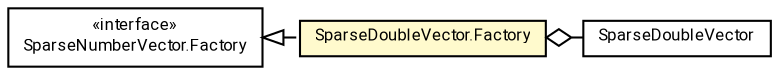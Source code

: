 #!/usr/local/bin/dot
#
# Class diagram 
# Generated by UMLGraph version R5_7_2-60-g0e99a6 (http://www.spinellis.gr/umlgraph/)
#

digraph G {
	graph [fontnames="svg"]
	edge [fontname="Roboto",fontsize=7,labelfontname="Roboto",labelfontsize=7,color="black"];
	node [fontname="Roboto",fontcolor="black",fontsize=8,shape=plaintext,margin=0,width=0,height=0];
	nodesep=0.15;
	ranksep=0.25;
	rankdir=LR;
	// de.lmu.ifi.dbs.elki.data.SparseNumberVector.Factory<V extends de.lmu.ifi.dbs.elki.data.SparseNumberVector>
	c9729822 [label=<<table title="de.lmu.ifi.dbs.elki.data.SparseNumberVector.Factory" border="0" cellborder="1" cellspacing="0" cellpadding="2" href="SparseNumberVector.Factory.html" target="_parent">
		<tr><td><table border="0" cellspacing="0" cellpadding="1">
		<tr><td align="center" balign="center"> &#171;interface&#187; </td></tr>
		<tr><td align="center" balign="center"> <font face="Roboto">SparseNumberVector.Factory</font> </td></tr>
		</table></td></tr>
		</table>>, URL="SparseNumberVector.Factory.html"];
	// de.lmu.ifi.dbs.elki.data.SparseDoubleVector
	c9729915 [label=<<table title="de.lmu.ifi.dbs.elki.data.SparseDoubleVector" border="0" cellborder="1" cellspacing="0" cellpadding="2" href="SparseDoubleVector.html" target="_parent">
		<tr><td><table border="0" cellspacing="0" cellpadding="1">
		<tr><td align="center" balign="center"> <font face="Roboto">SparseDoubleVector</font> </td></tr>
		</table></td></tr>
		</table>>, URL="SparseDoubleVector.html"];
	// de.lmu.ifi.dbs.elki.data.SparseDoubleVector.Factory
	c9729916 [label=<<table title="de.lmu.ifi.dbs.elki.data.SparseDoubleVector.Factory" border="0" cellborder="1" cellspacing="0" cellpadding="2" bgcolor="lemonChiffon" href="SparseDoubleVector.Factory.html" target="_parent">
		<tr><td><table border="0" cellspacing="0" cellpadding="1">
		<tr><td align="center" balign="center"> <font face="Roboto">SparseDoubleVector.Factory</font> </td></tr>
		</table></td></tr>
		</table>>, URL="SparseDoubleVector.Factory.html"];
	// de.lmu.ifi.dbs.elki.data.SparseDoubleVector.Factory implements de.lmu.ifi.dbs.elki.data.SparseNumberVector.Factory<V extends de.lmu.ifi.dbs.elki.data.SparseNumberVector>
	c9729822 -> c9729916 [arrowtail=empty,style=dashed,dir=back,weight=9];
	// de.lmu.ifi.dbs.elki.data.SparseDoubleVector.Factory has de.lmu.ifi.dbs.elki.data.SparseDoubleVector
	c9729916 -> c9729915 [arrowhead=none,arrowtail=ediamond,dir=back,weight=4];
}

